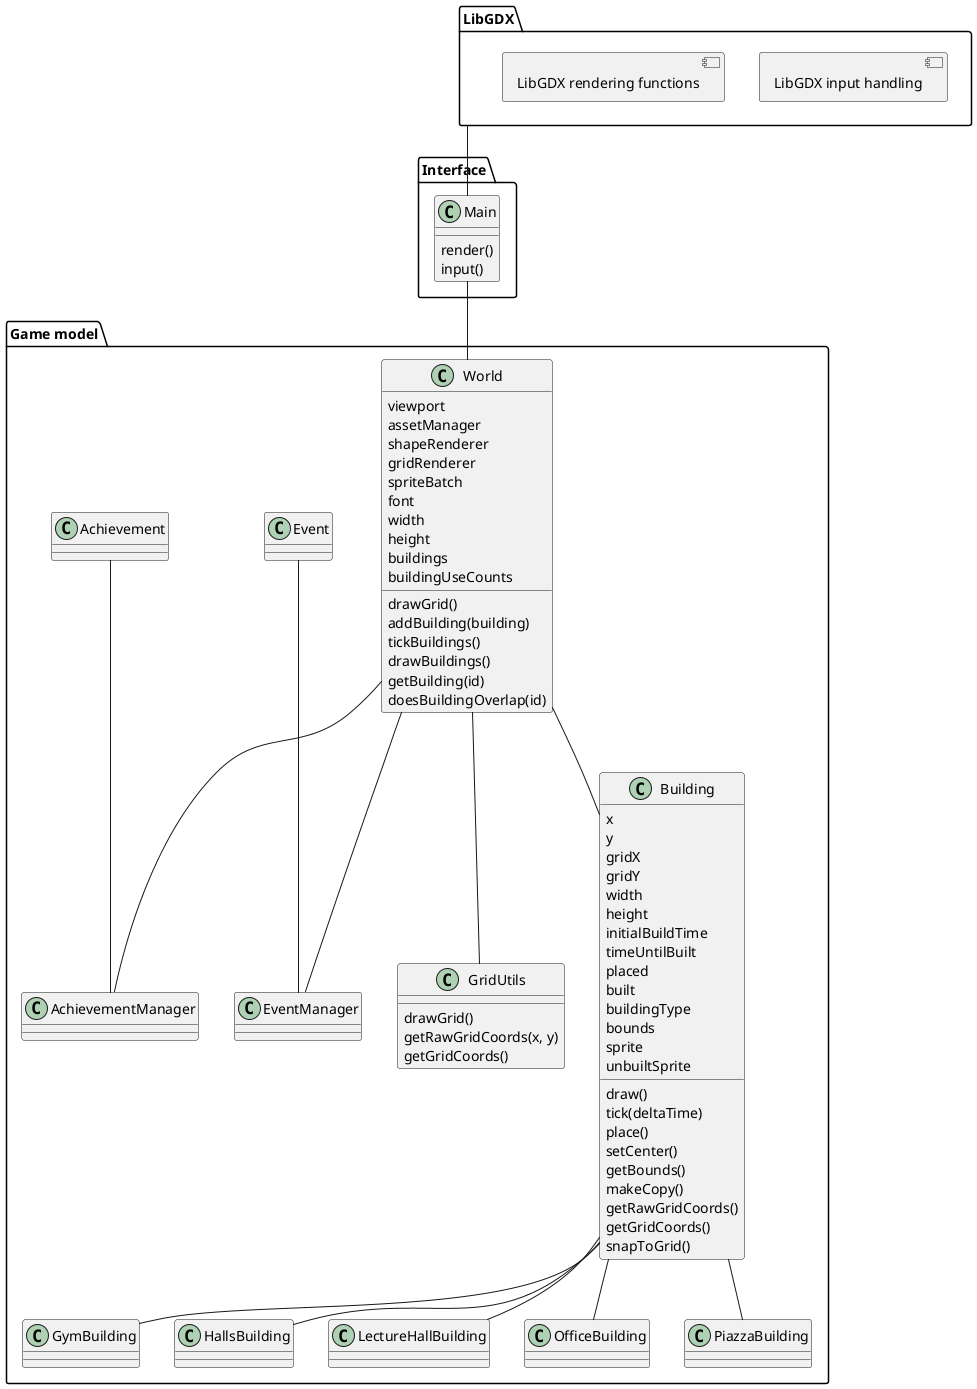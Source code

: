 @startuml
allowmixing

Package "Game model" {
    class World {
        viewport
        assetManager
        shapeRenderer
        gridRenderer
        spriteBatch
        font
        width
        height
        buildings
        buildingUseCounts
        drawGrid()
        addBuilding(building)
        tickBuildings()
        drawBuildings()
        getBuilding(id)
        doesBuildingOverlap(id)
    }
    class GridUtils {
        drawGrid()
        getRawGridCoords(x, y)
        getGridCoords()
    }

    class Building {
        x
        y
        gridX
        gridY
        width
        height
        initialBuildTime
        timeUntilBuilt
        placed
        built
        buildingType
        bounds
        sprite
        unbuiltSprite
        draw()
        tick(deltaTime)
        place()
        setCenter()
        getBounds()
        makeCopy()
        getRawGridCoords()
        getGridCoords()
        snapToGrid()
    }
    class GymBuilding
    class HallsBuilding
    class LectureHallBuilding
    class OfficeBuilding
    class PiazzaBuilding

    class EventManager
    class Event

    class AchievementManager
    class Achievement
}

Package "Interface" {
    class Main {
    render()
    input()
    }
}

Package "LibGDX" {
    component "LibGDX input handling"
    component "LibGDX rendering functions"
 }

Main -- World
"LibGDX" -- Main

World -- GridUtils
World -- Building
World -- EventManager
World -- AchievementManager

Event -- EventManager
Achievement -- AchievementManager

Building -- GymBuilding
Building -- HallsBuilding
Building -- LectureHallBuilding
Building -- OfficeBuilding
Building -- PiazzaBuilding

@enduml
